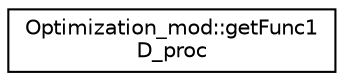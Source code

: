digraph "Graphical Class Hierarchy"
{
 // LATEX_PDF_SIZE
  edge [fontname="Helvetica",fontsize="10",labelfontname="Helvetica",labelfontsize="10"];
  node [fontname="Helvetica",fontsize="10",shape=record];
  rankdir="LR";
  Node0 [label="Optimization_mod::getFunc1\lD_proc",height=0.2,width=0.4,color="black", fillcolor="white", style="filled",URL="$interfaceOptimization__mod_1_1getFunc1D__proc.html",tooltip=" "];
}
